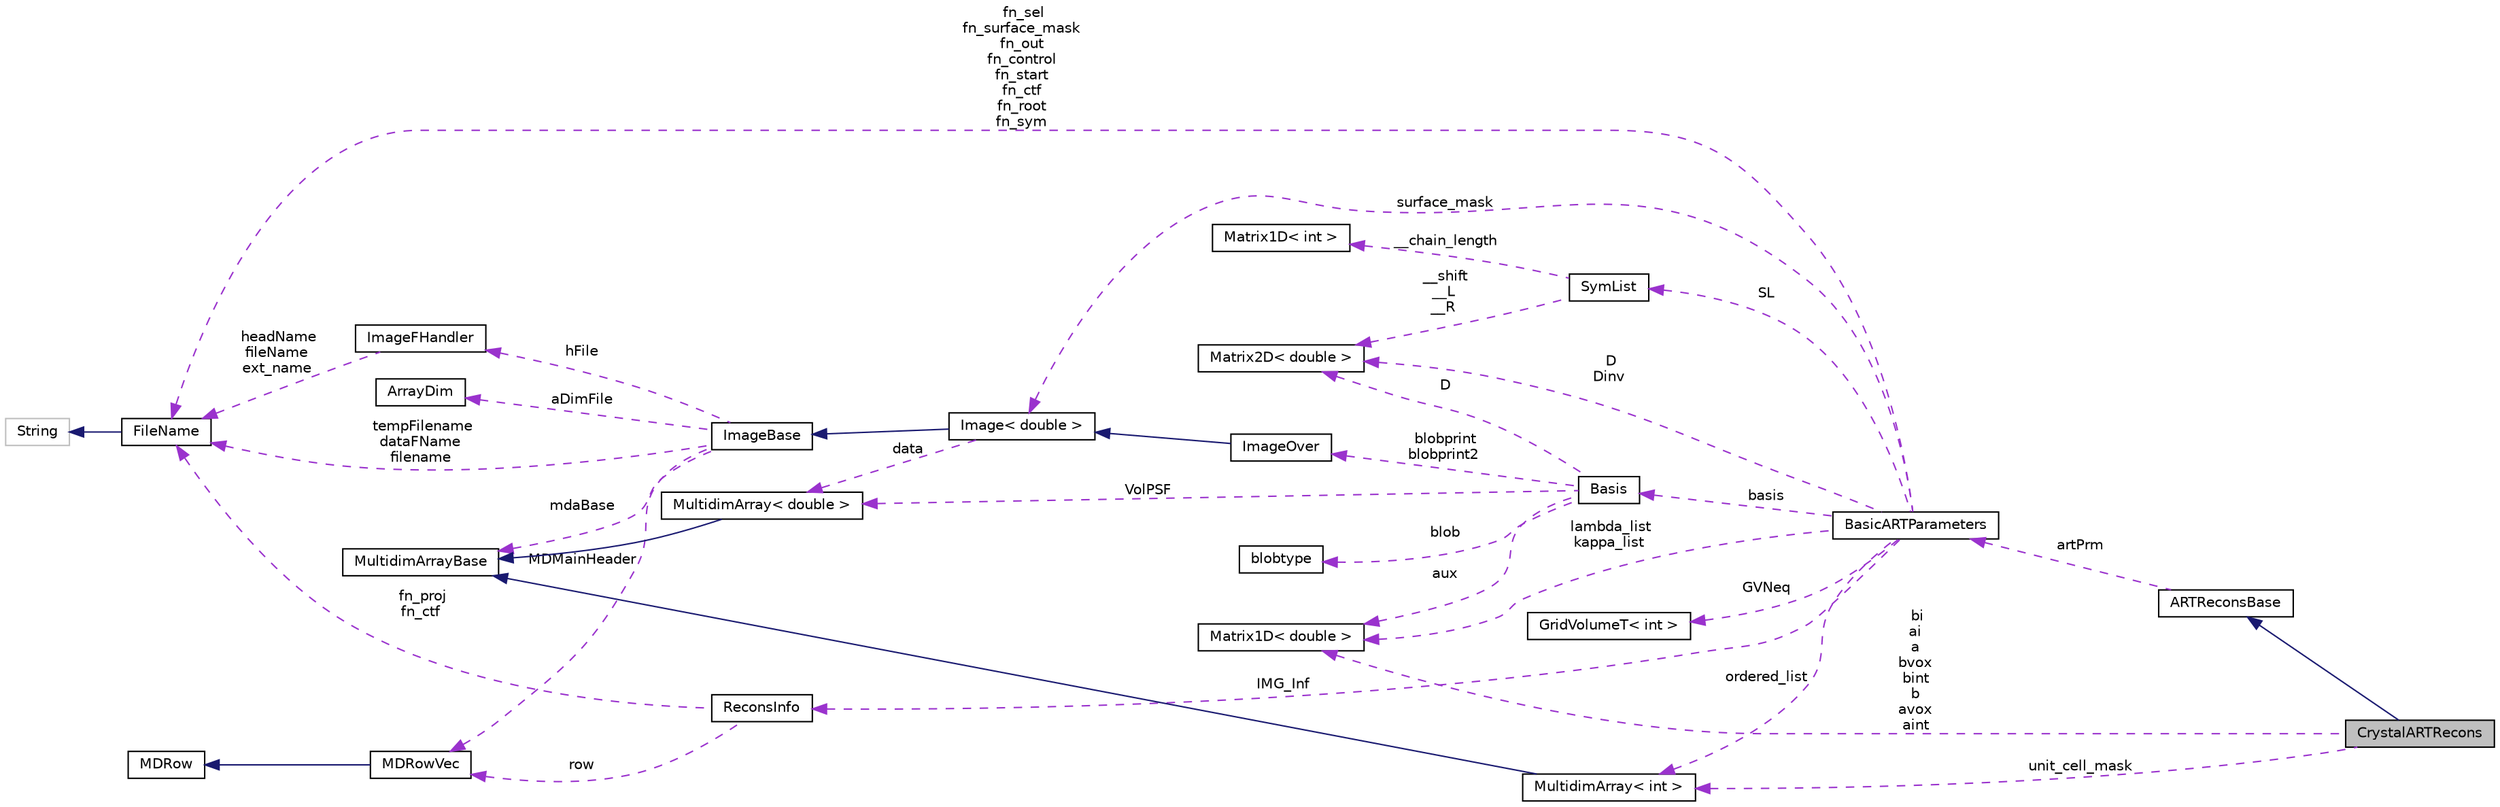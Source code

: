 digraph "CrystalARTRecons"
{
  edge [fontname="Helvetica",fontsize="10",labelfontname="Helvetica",labelfontsize="10"];
  node [fontname="Helvetica",fontsize="10",shape=record];
  rankdir="LR";
  Node2 [label="CrystalARTRecons",height=0.2,width=0.4,color="black", fillcolor="grey75", style="filled", fontcolor="black"];
  Node3 -> Node2 [dir="back",color="midnightblue",fontsize="10",style="solid",fontname="Helvetica"];
  Node3 [label="ARTReconsBase",height=0.2,width=0.4,color="black", fillcolor="white", style="filled",URL="$classARTReconsBase.html"];
  Node4 -> Node3 [dir="back",color="darkorchid3",fontsize="10",style="dashed",label=" artPrm" ,fontname="Helvetica"];
  Node4 [label="BasicARTParameters",height=0.2,width=0.4,color="black", fillcolor="white", style="filled",URL="$classBasicARTParameters.html"];
  Node5 -> Node4 [dir="back",color="darkorchid3",fontsize="10",style="dashed",label=" IMG_Inf" ,fontname="Helvetica"];
  Node5 [label="ReconsInfo",height=0.2,width=0.4,color="black", fillcolor="white", style="filled",URL="$structReconsInfo.html"];
  Node6 -> Node5 [dir="back",color="darkorchid3",fontsize="10",style="dashed",label=" row" ,fontname="Helvetica"];
  Node6 [label="MDRowVec",height=0.2,width=0.4,color="black", fillcolor="white", style="filled",URL="$classMDRowVec.html"];
  Node7 -> Node6 [dir="back",color="midnightblue",fontsize="10",style="solid",fontname="Helvetica"];
  Node7 [label="MDRow",height=0.2,width=0.4,color="black", fillcolor="white", style="filled",URL="$classMDRow.html"];
  Node8 -> Node5 [dir="back",color="darkorchid3",fontsize="10",style="dashed",label=" fn_proj\nfn_ctf" ,fontname="Helvetica"];
  Node8 [label="FileName",height=0.2,width=0.4,color="black", fillcolor="white", style="filled",URL="$classFileName.html"];
  Node9 -> Node8 [dir="back",color="midnightblue",fontsize="10",style="solid",fontname="Helvetica"];
  Node9 [label="String",height=0.2,width=0.4,color="grey75", fillcolor="white", style="filled"];
  Node10 -> Node4 [dir="back",color="darkorchid3",fontsize="10",style="dashed",label=" D\nDinv" ,fontname="Helvetica"];
  Node10 [label="Matrix2D\< double \>",height=0.2,width=0.4,color="black", fillcolor="white", style="filled",URL="$classMatrix2D.html"];
  Node11 -> Node4 [dir="back",color="darkorchid3",fontsize="10",style="dashed",label=" basis" ,fontname="Helvetica"];
  Node11 [label="Basis",height=0.2,width=0.4,color="black", fillcolor="white", style="filled",URL="$classBasis.html"];
  Node12 -> Node11 [dir="back",color="darkorchid3",fontsize="10",style="dashed",label=" blobprint\nblobprint2" ,fontname="Helvetica"];
  Node12 [label="ImageOver",height=0.2,width=0.4,color="black", fillcolor="white", style="filled",URL="$classImageOver.html"];
  Node13 -> Node12 [dir="back",color="midnightblue",fontsize="10",style="solid",fontname="Helvetica"];
  Node13 [label="Image\< double \>",height=0.2,width=0.4,color="black", fillcolor="white", style="filled",URL="$classImage.html"];
  Node14 -> Node13 [dir="back",color="midnightblue",fontsize="10",style="solid",fontname="Helvetica"];
  Node14 [label="ImageBase",height=0.2,width=0.4,color="black", fillcolor="white", style="filled",URL="$classImageBase.html",tooltip="Image base class. "];
  Node15 -> Node14 [dir="back",color="darkorchid3",fontsize="10",style="dashed",label=" mdaBase" ,fontname="Helvetica"];
  Node15 [label="MultidimArrayBase",height=0.2,width=0.4,color="black", fillcolor="white", style="filled",URL="$classMultidimArrayBase.html"];
  Node6 -> Node14 [dir="back",color="darkorchid3",fontsize="10",style="dashed",label=" MDMainHeader" ,fontname="Helvetica"];
  Node16 -> Node14 [dir="back",color="darkorchid3",fontsize="10",style="dashed",label=" hFile" ,fontname="Helvetica"];
  Node16 [label="ImageFHandler",height=0.2,width=0.4,color="black", fillcolor="white", style="filled",URL="$structImageFHandler.html"];
  Node8 -> Node16 [dir="back",color="darkorchid3",fontsize="10",style="dashed",label=" headName\nfileName\next_name" ,fontname="Helvetica"];
  Node17 -> Node14 [dir="back",color="darkorchid3",fontsize="10",style="dashed",label=" aDimFile" ,fontname="Helvetica"];
  Node17 [label="ArrayDim",height=0.2,width=0.4,color="black", fillcolor="white", style="filled",URL="$structArrayDim.html"];
  Node8 -> Node14 [dir="back",color="darkorchid3",fontsize="10",style="dashed",label=" tempFilename\ndataFName\nfilename" ,fontname="Helvetica"];
  Node18 -> Node13 [dir="back",color="darkorchid3",fontsize="10",style="dashed",label=" data" ,fontname="Helvetica"];
  Node18 [label="MultidimArray\< double \>",height=0.2,width=0.4,color="black", fillcolor="white", style="filled",URL="$classMultidimArray.html"];
  Node15 -> Node18 [dir="back",color="midnightblue",fontsize="10",style="solid",fontname="Helvetica"];
  Node19 -> Node11 [dir="back",color="darkorchid3",fontsize="10",style="dashed",label=" blob" ,fontname="Helvetica"];
  Node19 [label="blobtype",height=0.2,width=0.4,color="black", fillcolor="white", style="filled",URL="$structblobtype.html"];
  Node10 -> Node11 [dir="back",color="darkorchid3",fontsize="10",style="dashed",label=" D" ,fontname="Helvetica"];
  Node20 -> Node11 [dir="back",color="darkorchid3",fontsize="10",style="dashed",label=" aux" ,fontname="Helvetica"];
  Node20 [label="Matrix1D\< double \>",height=0.2,width=0.4,color="black", fillcolor="white", style="filled",URL="$classMatrix1D.html"];
  Node18 -> Node11 [dir="back",color="darkorchid3",fontsize="10",style="dashed",label=" VolPSF" ,fontname="Helvetica"];
  Node13 -> Node4 [dir="back",color="darkorchid3",fontsize="10",style="dashed",label=" surface_mask" ,fontname="Helvetica"];
  Node20 -> Node4 [dir="back",color="darkorchid3",fontsize="10",style="dashed",label=" lambda_list\nkappa_list" ,fontname="Helvetica"];
  Node21 -> Node4 [dir="back",color="darkorchid3",fontsize="10",style="dashed",label=" ordered_list" ,fontname="Helvetica"];
  Node21 [label="MultidimArray\< int \>",height=0.2,width=0.4,color="black", fillcolor="white", style="filled",URL="$classMultidimArray.html"];
  Node15 -> Node21 [dir="back",color="midnightblue",fontsize="10",style="solid",fontname="Helvetica"];
  Node22 -> Node4 [dir="back",color="darkorchid3",fontsize="10",style="dashed",label=" GVNeq" ,fontname="Helvetica"];
  Node22 [label="GridVolumeT\< int \>",height=0.2,width=0.4,color="black", fillcolor="white", style="filled",URL="$classGridVolumeT.html"];
  Node23 -> Node4 [dir="back",color="darkorchid3",fontsize="10",style="dashed",label=" SL" ,fontname="Helvetica"];
  Node23 [label="SymList",height=0.2,width=0.4,color="black", fillcolor="white", style="filled",URL="$classSymList.html"];
  Node10 -> Node23 [dir="back",color="darkorchid3",fontsize="10",style="dashed",label=" __shift\n__L\n__R" ,fontname="Helvetica"];
  Node24 -> Node23 [dir="back",color="darkorchid3",fontsize="10",style="dashed",label=" __chain_length" ,fontname="Helvetica"];
  Node24 [label="Matrix1D\< int \>",height=0.2,width=0.4,color="black", fillcolor="white", style="filled",URL="$classMatrix1D.html"];
  Node8 -> Node4 [dir="back",color="darkorchid3",fontsize="10",style="dashed",label=" fn_sel\nfn_surface_mask\nfn_out\nfn_control\nfn_start\nfn_ctf\nfn_root\nfn_sym" ,fontname="Helvetica"];
  Node20 -> Node2 [dir="back",color="darkorchid3",fontsize="10",style="dashed",label=" bi\nai\na\nbvox\nbint\nb\navox\naint" ,fontname="Helvetica"];
  Node21 -> Node2 [dir="back",color="darkorchid3",fontsize="10",style="dashed",label=" unit_cell_mask" ,fontname="Helvetica"];
}
